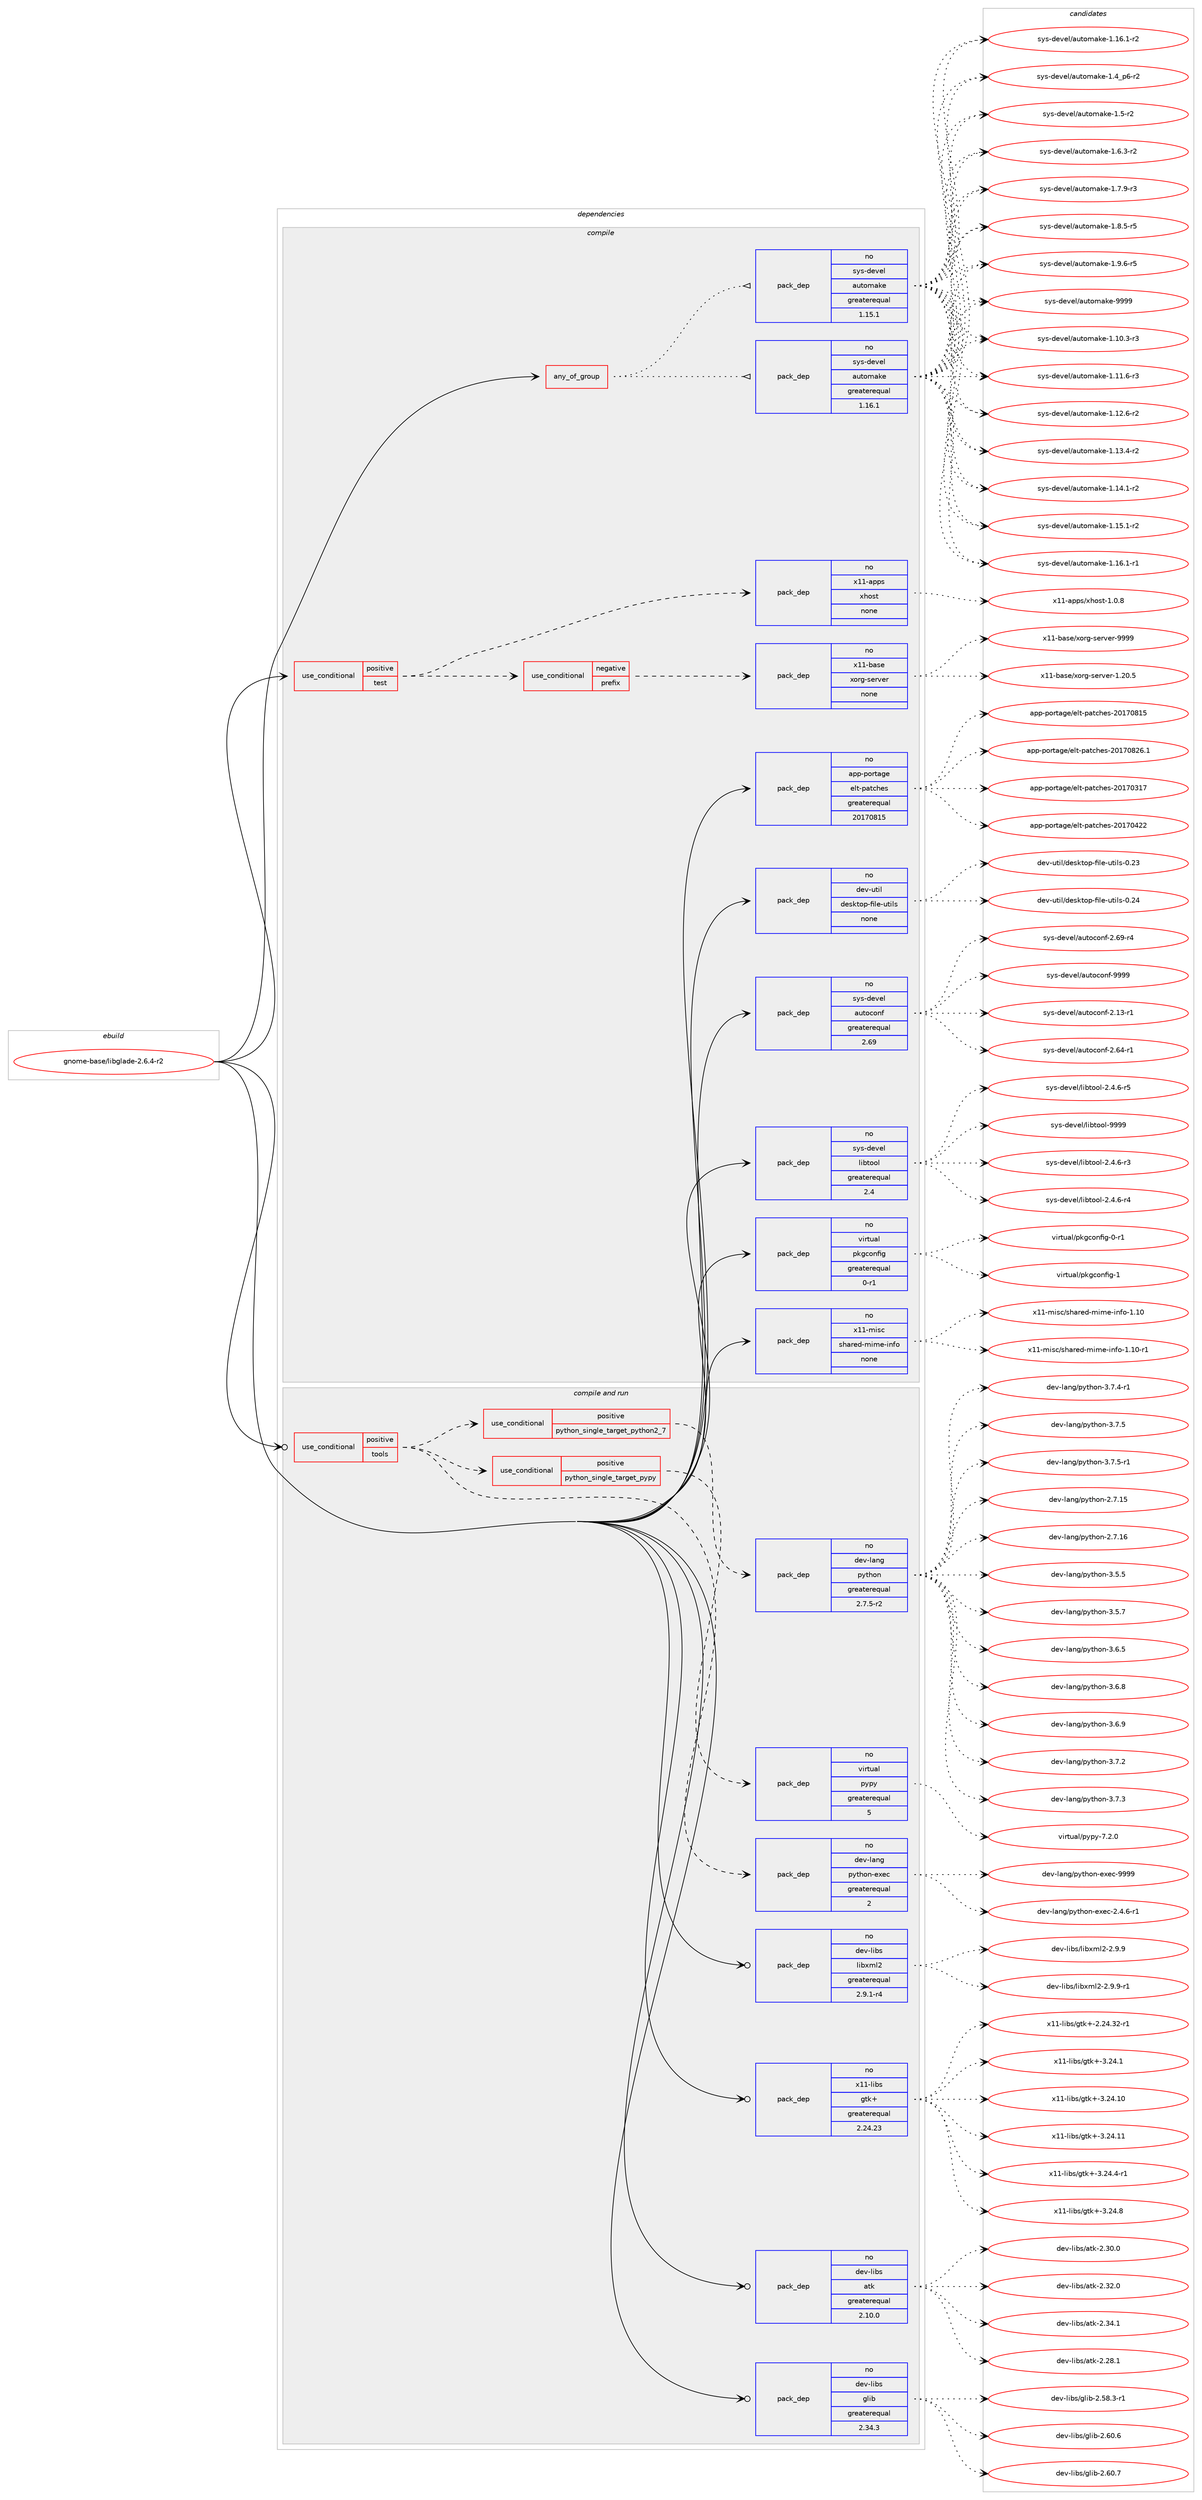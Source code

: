 digraph prolog {

# *************
# Graph options
# *************

newrank=true;
concentrate=true;
compound=true;
graph [rankdir=LR,fontname=Helvetica,fontsize=10,ranksep=1.5];#, ranksep=2.5, nodesep=0.2];
edge  [arrowhead=vee];
node  [fontname=Helvetica,fontsize=10];

# **********
# The ebuild
# **********

subgraph cluster_leftcol {
color=gray;
rank=same;
label=<<i>ebuild</i>>;
id [label="gnome-base/libglade-2.6.4-r2", color=red, width=4, href="../gnome-base/libglade-2.6.4-r2.svg"];
}

# ****************
# The dependencies
# ****************

subgraph cluster_midcol {
color=gray;
label=<<i>dependencies</i>>;
subgraph cluster_compile {
fillcolor="#eeeeee";
style=filled;
label=<<i>compile</i>>;
subgraph any12171 {
dependency746365 [label=<<TABLE BORDER="0" CELLBORDER="1" CELLSPACING="0" CELLPADDING="4"><TR><TD CELLPADDING="10">any_of_group</TD></TR></TABLE>>, shape=none, color=red];subgraph pack548113 {
dependency746366 [label=<<TABLE BORDER="0" CELLBORDER="1" CELLSPACING="0" CELLPADDING="4" WIDTH="220"><TR><TD ROWSPAN="6" CELLPADDING="30">pack_dep</TD></TR><TR><TD WIDTH="110">no</TD></TR><TR><TD>sys-devel</TD></TR><TR><TD>automake</TD></TR><TR><TD>greaterequal</TD></TR><TR><TD>1.16.1</TD></TR></TABLE>>, shape=none, color=blue];
}
dependency746365:e -> dependency746366:w [weight=20,style="dotted",arrowhead="oinv"];
subgraph pack548114 {
dependency746367 [label=<<TABLE BORDER="0" CELLBORDER="1" CELLSPACING="0" CELLPADDING="4" WIDTH="220"><TR><TD ROWSPAN="6" CELLPADDING="30">pack_dep</TD></TR><TR><TD WIDTH="110">no</TD></TR><TR><TD>sys-devel</TD></TR><TR><TD>automake</TD></TR><TR><TD>greaterequal</TD></TR><TR><TD>1.15.1</TD></TR></TABLE>>, shape=none, color=blue];
}
dependency746365:e -> dependency746367:w [weight=20,style="dotted",arrowhead="oinv"];
}
id:e -> dependency746365:w [weight=20,style="solid",arrowhead="vee"];
subgraph cond185688 {
dependency746368 [label=<<TABLE BORDER="0" CELLBORDER="1" CELLSPACING="0" CELLPADDING="4"><TR><TD ROWSPAN="3" CELLPADDING="10">use_conditional</TD></TR><TR><TD>positive</TD></TR><TR><TD>test</TD></TR></TABLE>>, shape=none, color=red];
subgraph cond185689 {
dependency746369 [label=<<TABLE BORDER="0" CELLBORDER="1" CELLSPACING="0" CELLPADDING="4"><TR><TD ROWSPAN="3" CELLPADDING="10">use_conditional</TD></TR><TR><TD>negative</TD></TR><TR><TD>prefix</TD></TR></TABLE>>, shape=none, color=red];
subgraph pack548115 {
dependency746370 [label=<<TABLE BORDER="0" CELLBORDER="1" CELLSPACING="0" CELLPADDING="4" WIDTH="220"><TR><TD ROWSPAN="6" CELLPADDING="30">pack_dep</TD></TR><TR><TD WIDTH="110">no</TD></TR><TR><TD>x11-base</TD></TR><TR><TD>xorg-server</TD></TR><TR><TD>none</TD></TR><TR><TD></TD></TR></TABLE>>, shape=none, color=blue];
}
dependency746369:e -> dependency746370:w [weight=20,style="dashed",arrowhead="vee"];
}
dependency746368:e -> dependency746369:w [weight=20,style="dashed",arrowhead="vee"];
subgraph pack548116 {
dependency746371 [label=<<TABLE BORDER="0" CELLBORDER="1" CELLSPACING="0" CELLPADDING="4" WIDTH="220"><TR><TD ROWSPAN="6" CELLPADDING="30">pack_dep</TD></TR><TR><TD WIDTH="110">no</TD></TR><TR><TD>x11-apps</TD></TR><TR><TD>xhost</TD></TR><TR><TD>none</TD></TR><TR><TD></TD></TR></TABLE>>, shape=none, color=blue];
}
dependency746368:e -> dependency746371:w [weight=20,style="dashed",arrowhead="vee"];
}
id:e -> dependency746368:w [weight=20,style="solid",arrowhead="vee"];
subgraph pack548117 {
dependency746372 [label=<<TABLE BORDER="0" CELLBORDER="1" CELLSPACING="0" CELLPADDING="4" WIDTH="220"><TR><TD ROWSPAN="6" CELLPADDING="30">pack_dep</TD></TR><TR><TD WIDTH="110">no</TD></TR><TR><TD>app-portage</TD></TR><TR><TD>elt-patches</TD></TR><TR><TD>greaterequal</TD></TR><TR><TD>20170815</TD></TR></TABLE>>, shape=none, color=blue];
}
id:e -> dependency746372:w [weight=20,style="solid",arrowhead="vee"];
subgraph pack548118 {
dependency746373 [label=<<TABLE BORDER="0" CELLBORDER="1" CELLSPACING="0" CELLPADDING="4" WIDTH="220"><TR><TD ROWSPAN="6" CELLPADDING="30">pack_dep</TD></TR><TR><TD WIDTH="110">no</TD></TR><TR><TD>dev-util</TD></TR><TR><TD>desktop-file-utils</TD></TR><TR><TD>none</TD></TR><TR><TD></TD></TR></TABLE>>, shape=none, color=blue];
}
id:e -> dependency746373:w [weight=20,style="solid",arrowhead="vee"];
subgraph pack548119 {
dependency746374 [label=<<TABLE BORDER="0" CELLBORDER="1" CELLSPACING="0" CELLPADDING="4" WIDTH="220"><TR><TD ROWSPAN="6" CELLPADDING="30">pack_dep</TD></TR><TR><TD WIDTH="110">no</TD></TR><TR><TD>sys-devel</TD></TR><TR><TD>autoconf</TD></TR><TR><TD>greaterequal</TD></TR><TR><TD>2.69</TD></TR></TABLE>>, shape=none, color=blue];
}
id:e -> dependency746374:w [weight=20,style="solid",arrowhead="vee"];
subgraph pack548120 {
dependency746375 [label=<<TABLE BORDER="0" CELLBORDER="1" CELLSPACING="0" CELLPADDING="4" WIDTH="220"><TR><TD ROWSPAN="6" CELLPADDING="30">pack_dep</TD></TR><TR><TD WIDTH="110">no</TD></TR><TR><TD>sys-devel</TD></TR><TR><TD>libtool</TD></TR><TR><TD>greaterequal</TD></TR><TR><TD>2.4</TD></TR></TABLE>>, shape=none, color=blue];
}
id:e -> dependency746375:w [weight=20,style="solid",arrowhead="vee"];
subgraph pack548121 {
dependency746376 [label=<<TABLE BORDER="0" CELLBORDER="1" CELLSPACING="0" CELLPADDING="4" WIDTH="220"><TR><TD ROWSPAN="6" CELLPADDING="30">pack_dep</TD></TR><TR><TD WIDTH="110">no</TD></TR><TR><TD>virtual</TD></TR><TR><TD>pkgconfig</TD></TR><TR><TD>greaterequal</TD></TR><TR><TD>0-r1</TD></TR></TABLE>>, shape=none, color=blue];
}
id:e -> dependency746376:w [weight=20,style="solid",arrowhead="vee"];
subgraph pack548122 {
dependency746377 [label=<<TABLE BORDER="0" CELLBORDER="1" CELLSPACING="0" CELLPADDING="4" WIDTH="220"><TR><TD ROWSPAN="6" CELLPADDING="30">pack_dep</TD></TR><TR><TD WIDTH="110">no</TD></TR><TR><TD>x11-misc</TD></TR><TR><TD>shared-mime-info</TD></TR><TR><TD>none</TD></TR><TR><TD></TD></TR></TABLE>>, shape=none, color=blue];
}
id:e -> dependency746377:w [weight=20,style="solid",arrowhead="vee"];
}
subgraph cluster_compileandrun {
fillcolor="#eeeeee";
style=filled;
label=<<i>compile and run</i>>;
subgraph cond185690 {
dependency746378 [label=<<TABLE BORDER="0" CELLBORDER="1" CELLSPACING="0" CELLPADDING="4"><TR><TD ROWSPAN="3" CELLPADDING="10">use_conditional</TD></TR><TR><TD>positive</TD></TR><TR><TD>tools</TD></TR></TABLE>>, shape=none, color=red];
subgraph cond185691 {
dependency746379 [label=<<TABLE BORDER="0" CELLBORDER="1" CELLSPACING="0" CELLPADDING="4"><TR><TD ROWSPAN="3" CELLPADDING="10">use_conditional</TD></TR><TR><TD>positive</TD></TR><TR><TD>python_single_target_pypy</TD></TR></TABLE>>, shape=none, color=red];
subgraph pack548123 {
dependency746380 [label=<<TABLE BORDER="0" CELLBORDER="1" CELLSPACING="0" CELLPADDING="4" WIDTH="220"><TR><TD ROWSPAN="6" CELLPADDING="30">pack_dep</TD></TR><TR><TD WIDTH="110">no</TD></TR><TR><TD>virtual</TD></TR><TR><TD>pypy</TD></TR><TR><TD>greaterequal</TD></TR><TR><TD>5</TD></TR></TABLE>>, shape=none, color=blue];
}
dependency746379:e -> dependency746380:w [weight=20,style="dashed",arrowhead="vee"];
}
dependency746378:e -> dependency746379:w [weight=20,style="dashed",arrowhead="vee"];
subgraph cond185692 {
dependency746381 [label=<<TABLE BORDER="0" CELLBORDER="1" CELLSPACING="0" CELLPADDING="4"><TR><TD ROWSPAN="3" CELLPADDING="10">use_conditional</TD></TR><TR><TD>positive</TD></TR><TR><TD>python_single_target_python2_7</TD></TR></TABLE>>, shape=none, color=red];
subgraph pack548124 {
dependency746382 [label=<<TABLE BORDER="0" CELLBORDER="1" CELLSPACING="0" CELLPADDING="4" WIDTH="220"><TR><TD ROWSPAN="6" CELLPADDING="30">pack_dep</TD></TR><TR><TD WIDTH="110">no</TD></TR><TR><TD>dev-lang</TD></TR><TR><TD>python</TD></TR><TR><TD>greaterequal</TD></TR><TR><TD>2.7.5-r2</TD></TR></TABLE>>, shape=none, color=blue];
}
dependency746381:e -> dependency746382:w [weight=20,style="dashed",arrowhead="vee"];
}
dependency746378:e -> dependency746381:w [weight=20,style="dashed",arrowhead="vee"];
subgraph pack548125 {
dependency746383 [label=<<TABLE BORDER="0" CELLBORDER="1" CELLSPACING="0" CELLPADDING="4" WIDTH="220"><TR><TD ROWSPAN="6" CELLPADDING="30">pack_dep</TD></TR><TR><TD WIDTH="110">no</TD></TR><TR><TD>dev-lang</TD></TR><TR><TD>python-exec</TD></TR><TR><TD>greaterequal</TD></TR><TR><TD>2</TD></TR></TABLE>>, shape=none, color=blue];
}
dependency746378:e -> dependency746383:w [weight=20,style="dashed",arrowhead="vee"];
}
id:e -> dependency746378:w [weight=20,style="solid",arrowhead="odotvee"];
subgraph pack548126 {
dependency746384 [label=<<TABLE BORDER="0" CELLBORDER="1" CELLSPACING="0" CELLPADDING="4" WIDTH="220"><TR><TD ROWSPAN="6" CELLPADDING="30">pack_dep</TD></TR><TR><TD WIDTH="110">no</TD></TR><TR><TD>dev-libs</TD></TR><TR><TD>atk</TD></TR><TR><TD>greaterequal</TD></TR><TR><TD>2.10.0</TD></TR></TABLE>>, shape=none, color=blue];
}
id:e -> dependency746384:w [weight=20,style="solid",arrowhead="odotvee"];
subgraph pack548127 {
dependency746385 [label=<<TABLE BORDER="0" CELLBORDER="1" CELLSPACING="0" CELLPADDING="4" WIDTH="220"><TR><TD ROWSPAN="6" CELLPADDING="30">pack_dep</TD></TR><TR><TD WIDTH="110">no</TD></TR><TR><TD>dev-libs</TD></TR><TR><TD>glib</TD></TR><TR><TD>greaterequal</TD></TR><TR><TD>2.34.3</TD></TR></TABLE>>, shape=none, color=blue];
}
id:e -> dependency746385:w [weight=20,style="solid",arrowhead="odotvee"];
subgraph pack548128 {
dependency746386 [label=<<TABLE BORDER="0" CELLBORDER="1" CELLSPACING="0" CELLPADDING="4" WIDTH="220"><TR><TD ROWSPAN="6" CELLPADDING="30">pack_dep</TD></TR><TR><TD WIDTH="110">no</TD></TR><TR><TD>dev-libs</TD></TR><TR><TD>libxml2</TD></TR><TR><TD>greaterequal</TD></TR><TR><TD>2.9.1-r4</TD></TR></TABLE>>, shape=none, color=blue];
}
id:e -> dependency746386:w [weight=20,style="solid",arrowhead="odotvee"];
subgraph pack548129 {
dependency746387 [label=<<TABLE BORDER="0" CELLBORDER="1" CELLSPACING="0" CELLPADDING="4" WIDTH="220"><TR><TD ROWSPAN="6" CELLPADDING="30">pack_dep</TD></TR><TR><TD WIDTH="110">no</TD></TR><TR><TD>x11-libs</TD></TR><TR><TD>gtk+</TD></TR><TR><TD>greaterequal</TD></TR><TR><TD>2.24.23</TD></TR></TABLE>>, shape=none, color=blue];
}
id:e -> dependency746387:w [weight=20,style="solid",arrowhead="odotvee"];
}
subgraph cluster_run {
fillcolor="#eeeeee";
style=filled;
label=<<i>run</i>>;
}
}

# **************
# The candidates
# **************

subgraph cluster_choices {
rank=same;
color=gray;
label=<<i>candidates</i>>;

subgraph choice548113 {
color=black;
nodesep=1;
choice11512111545100101118101108479711711611110997107101454946494846514511451 [label="sys-devel/automake-1.10.3-r3", color=red, width=4,href="../sys-devel/automake-1.10.3-r3.svg"];
choice11512111545100101118101108479711711611110997107101454946494946544511451 [label="sys-devel/automake-1.11.6-r3", color=red, width=4,href="../sys-devel/automake-1.11.6-r3.svg"];
choice11512111545100101118101108479711711611110997107101454946495046544511450 [label="sys-devel/automake-1.12.6-r2", color=red, width=4,href="../sys-devel/automake-1.12.6-r2.svg"];
choice11512111545100101118101108479711711611110997107101454946495146524511450 [label="sys-devel/automake-1.13.4-r2", color=red, width=4,href="../sys-devel/automake-1.13.4-r2.svg"];
choice11512111545100101118101108479711711611110997107101454946495246494511450 [label="sys-devel/automake-1.14.1-r2", color=red, width=4,href="../sys-devel/automake-1.14.1-r2.svg"];
choice11512111545100101118101108479711711611110997107101454946495346494511450 [label="sys-devel/automake-1.15.1-r2", color=red, width=4,href="../sys-devel/automake-1.15.1-r2.svg"];
choice11512111545100101118101108479711711611110997107101454946495446494511449 [label="sys-devel/automake-1.16.1-r1", color=red, width=4,href="../sys-devel/automake-1.16.1-r1.svg"];
choice11512111545100101118101108479711711611110997107101454946495446494511450 [label="sys-devel/automake-1.16.1-r2", color=red, width=4,href="../sys-devel/automake-1.16.1-r2.svg"];
choice115121115451001011181011084797117116111109971071014549465295112544511450 [label="sys-devel/automake-1.4_p6-r2", color=red, width=4,href="../sys-devel/automake-1.4_p6-r2.svg"];
choice11512111545100101118101108479711711611110997107101454946534511450 [label="sys-devel/automake-1.5-r2", color=red, width=4,href="../sys-devel/automake-1.5-r2.svg"];
choice115121115451001011181011084797117116111109971071014549465446514511450 [label="sys-devel/automake-1.6.3-r2", color=red, width=4,href="../sys-devel/automake-1.6.3-r2.svg"];
choice115121115451001011181011084797117116111109971071014549465546574511451 [label="sys-devel/automake-1.7.9-r3", color=red, width=4,href="../sys-devel/automake-1.7.9-r3.svg"];
choice115121115451001011181011084797117116111109971071014549465646534511453 [label="sys-devel/automake-1.8.5-r5", color=red, width=4,href="../sys-devel/automake-1.8.5-r5.svg"];
choice115121115451001011181011084797117116111109971071014549465746544511453 [label="sys-devel/automake-1.9.6-r5", color=red, width=4,href="../sys-devel/automake-1.9.6-r5.svg"];
choice115121115451001011181011084797117116111109971071014557575757 [label="sys-devel/automake-9999", color=red, width=4,href="../sys-devel/automake-9999.svg"];
dependency746366:e -> choice11512111545100101118101108479711711611110997107101454946494846514511451:w [style=dotted,weight="100"];
dependency746366:e -> choice11512111545100101118101108479711711611110997107101454946494946544511451:w [style=dotted,weight="100"];
dependency746366:e -> choice11512111545100101118101108479711711611110997107101454946495046544511450:w [style=dotted,weight="100"];
dependency746366:e -> choice11512111545100101118101108479711711611110997107101454946495146524511450:w [style=dotted,weight="100"];
dependency746366:e -> choice11512111545100101118101108479711711611110997107101454946495246494511450:w [style=dotted,weight="100"];
dependency746366:e -> choice11512111545100101118101108479711711611110997107101454946495346494511450:w [style=dotted,weight="100"];
dependency746366:e -> choice11512111545100101118101108479711711611110997107101454946495446494511449:w [style=dotted,weight="100"];
dependency746366:e -> choice11512111545100101118101108479711711611110997107101454946495446494511450:w [style=dotted,weight="100"];
dependency746366:e -> choice115121115451001011181011084797117116111109971071014549465295112544511450:w [style=dotted,weight="100"];
dependency746366:e -> choice11512111545100101118101108479711711611110997107101454946534511450:w [style=dotted,weight="100"];
dependency746366:e -> choice115121115451001011181011084797117116111109971071014549465446514511450:w [style=dotted,weight="100"];
dependency746366:e -> choice115121115451001011181011084797117116111109971071014549465546574511451:w [style=dotted,weight="100"];
dependency746366:e -> choice115121115451001011181011084797117116111109971071014549465646534511453:w [style=dotted,weight="100"];
dependency746366:e -> choice115121115451001011181011084797117116111109971071014549465746544511453:w [style=dotted,weight="100"];
dependency746366:e -> choice115121115451001011181011084797117116111109971071014557575757:w [style=dotted,weight="100"];
}
subgraph choice548114 {
color=black;
nodesep=1;
choice11512111545100101118101108479711711611110997107101454946494846514511451 [label="sys-devel/automake-1.10.3-r3", color=red, width=4,href="../sys-devel/automake-1.10.3-r3.svg"];
choice11512111545100101118101108479711711611110997107101454946494946544511451 [label="sys-devel/automake-1.11.6-r3", color=red, width=4,href="../sys-devel/automake-1.11.6-r3.svg"];
choice11512111545100101118101108479711711611110997107101454946495046544511450 [label="sys-devel/automake-1.12.6-r2", color=red, width=4,href="../sys-devel/automake-1.12.6-r2.svg"];
choice11512111545100101118101108479711711611110997107101454946495146524511450 [label="sys-devel/automake-1.13.4-r2", color=red, width=4,href="../sys-devel/automake-1.13.4-r2.svg"];
choice11512111545100101118101108479711711611110997107101454946495246494511450 [label="sys-devel/automake-1.14.1-r2", color=red, width=4,href="../sys-devel/automake-1.14.1-r2.svg"];
choice11512111545100101118101108479711711611110997107101454946495346494511450 [label="sys-devel/automake-1.15.1-r2", color=red, width=4,href="../sys-devel/automake-1.15.1-r2.svg"];
choice11512111545100101118101108479711711611110997107101454946495446494511449 [label="sys-devel/automake-1.16.1-r1", color=red, width=4,href="../sys-devel/automake-1.16.1-r1.svg"];
choice11512111545100101118101108479711711611110997107101454946495446494511450 [label="sys-devel/automake-1.16.1-r2", color=red, width=4,href="../sys-devel/automake-1.16.1-r2.svg"];
choice115121115451001011181011084797117116111109971071014549465295112544511450 [label="sys-devel/automake-1.4_p6-r2", color=red, width=4,href="../sys-devel/automake-1.4_p6-r2.svg"];
choice11512111545100101118101108479711711611110997107101454946534511450 [label="sys-devel/automake-1.5-r2", color=red, width=4,href="../sys-devel/automake-1.5-r2.svg"];
choice115121115451001011181011084797117116111109971071014549465446514511450 [label="sys-devel/automake-1.6.3-r2", color=red, width=4,href="../sys-devel/automake-1.6.3-r2.svg"];
choice115121115451001011181011084797117116111109971071014549465546574511451 [label="sys-devel/automake-1.7.9-r3", color=red, width=4,href="../sys-devel/automake-1.7.9-r3.svg"];
choice115121115451001011181011084797117116111109971071014549465646534511453 [label="sys-devel/automake-1.8.5-r5", color=red, width=4,href="../sys-devel/automake-1.8.5-r5.svg"];
choice115121115451001011181011084797117116111109971071014549465746544511453 [label="sys-devel/automake-1.9.6-r5", color=red, width=4,href="../sys-devel/automake-1.9.6-r5.svg"];
choice115121115451001011181011084797117116111109971071014557575757 [label="sys-devel/automake-9999", color=red, width=4,href="../sys-devel/automake-9999.svg"];
dependency746367:e -> choice11512111545100101118101108479711711611110997107101454946494846514511451:w [style=dotted,weight="100"];
dependency746367:e -> choice11512111545100101118101108479711711611110997107101454946494946544511451:w [style=dotted,weight="100"];
dependency746367:e -> choice11512111545100101118101108479711711611110997107101454946495046544511450:w [style=dotted,weight="100"];
dependency746367:e -> choice11512111545100101118101108479711711611110997107101454946495146524511450:w [style=dotted,weight="100"];
dependency746367:e -> choice11512111545100101118101108479711711611110997107101454946495246494511450:w [style=dotted,weight="100"];
dependency746367:e -> choice11512111545100101118101108479711711611110997107101454946495346494511450:w [style=dotted,weight="100"];
dependency746367:e -> choice11512111545100101118101108479711711611110997107101454946495446494511449:w [style=dotted,weight="100"];
dependency746367:e -> choice11512111545100101118101108479711711611110997107101454946495446494511450:w [style=dotted,weight="100"];
dependency746367:e -> choice115121115451001011181011084797117116111109971071014549465295112544511450:w [style=dotted,weight="100"];
dependency746367:e -> choice11512111545100101118101108479711711611110997107101454946534511450:w [style=dotted,weight="100"];
dependency746367:e -> choice115121115451001011181011084797117116111109971071014549465446514511450:w [style=dotted,weight="100"];
dependency746367:e -> choice115121115451001011181011084797117116111109971071014549465546574511451:w [style=dotted,weight="100"];
dependency746367:e -> choice115121115451001011181011084797117116111109971071014549465646534511453:w [style=dotted,weight="100"];
dependency746367:e -> choice115121115451001011181011084797117116111109971071014549465746544511453:w [style=dotted,weight="100"];
dependency746367:e -> choice115121115451001011181011084797117116111109971071014557575757:w [style=dotted,weight="100"];
}
subgraph choice548115 {
color=black;
nodesep=1;
choice1204949459897115101471201111141034511510111411810111445494650484653 [label="x11-base/xorg-server-1.20.5", color=red, width=4,href="../x11-base/xorg-server-1.20.5.svg"];
choice120494945989711510147120111114103451151011141181011144557575757 [label="x11-base/xorg-server-9999", color=red, width=4,href="../x11-base/xorg-server-9999.svg"];
dependency746370:e -> choice1204949459897115101471201111141034511510111411810111445494650484653:w [style=dotted,weight="100"];
dependency746370:e -> choice120494945989711510147120111114103451151011141181011144557575757:w [style=dotted,weight="100"];
}
subgraph choice548116 {
color=black;
nodesep=1;
choice1204949459711211211547120104111115116454946484656 [label="x11-apps/xhost-1.0.8", color=red, width=4,href="../x11-apps/xhost-1.0.8.svg"];
dependency746371:e -> choice1204949459711211211547120104111115116454946484656:w [style=dotted,weight="100"];
}
subgraph choice548117 {
color=black;
nodesep=1;
choice97112112451121111141169710310147101108116451129711699104101115455048495548514955 [label="app-portage/elt-patches-20170317", color=red, width=4,href="../app-portage/elt-patches-20170317.svg"];
choice97112112451121111141169710310147101108116451129711699104101115455048495548525050 [label="app-portage/elt-patches-20170422", color=red, width=4,href="../app-portage/elt-patches-20170422.svg"];
choice97112112451121111141169710310147101108116451129711699104101115455048495548564953 [label="app-portage/elt-patches-20170815", color=red, width=4,href="../app-portage/elt-patches-20170815.svg"];
choice971121124511211111411697103101471011081164511297116991041011154550484955485650544649 [label="app-portage/elt-patches-20170826.1", color=red, width=4,href="../app-portage/elt-patches-20170826.1.svg"];
dependency746372:e -> choice97112112451121111141169710310147101108116451129711699104101115455048495548514955:w [style=dotted,weight="100"];
dependency746372:e -> choice97112112451121111141169710310147101108116451129711699104101115455048495548525050:w [style=dotted,weight="100"];
dependency746372:e -> choice97112112451121111141169710310147101108116451129711699104101115455048495548564953:w [style=dotted,weight="100"];
dependency746372:e -> choice971121124511211111411697103101471011081164511297116991041011154550484955485650544649:w [style=dotted,weight="100"];
}
subgraph choice548118 {
color=black;
nodesep=1;
choice100101118451171161051084710010111510711611111245102105108101451171161051081154548465051 [label="dev-util/desktop-file-utils-0.23", color=red, width=4,href="../dev-util/desktop-file-utils-0.23.svg"];
choice100101118451171161051084710010111510711611111245102105108101451171161051081154548465052 [label="dev-util/desktop-file-utils-0.24", color=red, width=4,href="../dev-util/desktop-file-utils-0.24.svg"];
dependency746373:e -> choice100101118451171161051084710010111510711611111245102105108101451171161051081154548465051:w [style=dotted,weight="100"];
dependency746373:e -> choice100101118451171161051084710010111510711611111245102105108101451171161051081154548465052:w [style=dotted,weight="100"];
}
subgraph choice548119 {
color=black;
nodesep=1;
choice1151211154510010111810110847971171161119911111010245504649514511449 [label="sys-devel/autoconf-2.13-r1", color=red, width=4,href="../sys-devel/autoconf-2.13-r1.svg"];
choice1151211154510010111810110847971171161119911111010245504654524511449 [label="sys-devel/autoconf-2.64-r1", color=red, width=4,href="../sys-devel/autoconf-2.64-r1.svg"];
choice1151211154510010111810110847971171161119911111010245504654574511452 [label="sys-devel/autoconf-2.69-r4", color=red, width=4,href="../sys-devel/autoconf-2.69-r4.svg"];
choice115121115451001011181011084797117116111991111101024557575757 [label="sys-devel/autoconf-9999", color=red, width=4,href="../sys-devel/autoconf-9999.svg"];
dependency746374:e -> choice1151211154510010111810110847971171161119911111010245504649514511449:w [style=dotted,weight="100"];
dependency746374:e -> choice1151211154510010111810110847971171161119911111010245504654524511449:w [style=dotted,weight="100"];
dependency746374:e -> choice1151211154510010111810110847971171161119911111010245504654574511452:w [style=dotted,weight="100"];
dependency746374:e -> choice115121115451001011181011084797117116111991111101024557575757:w [style=dotted,weight="100"];
}
subgraph choice548120 {
color=black;
nodesep=1;
choice1151211154510010111810110847108105981161111111084550465246544511451 [label="sys-devel/libtool-2.4.6-r3", color=red, width=4,href="../sys-devel/libtool-2.4.6-r3.svg"];
choice1151211154510010111810110847108105981161111111084550465246544511452 [label="sys-devel/libtool-2.4.6-r4", color=red, width=4,href="../sys-devel/libtool-2.4.6-r4.svg"];
choice1151211154510010111810110847108105981161111111084550465246544511453 [label="sys-devel/libtool-2.4.6-r5", color=red, width=4,href="../sys-devel/libtool-2.4.6-r5.svg"];
choice1151211154510010111810110847108105981161111111084557575757 [label="sys-devel/libtool-9999", color=red, width=4,href="../sys-devel/libtool-9999.svg"];
dependency746375:e -> choice1151211154510010111810110847108105981161111111084550465246544511451:w [style=dotted,weight="100"];
dependency746375:e -> choice1151211154510010111810110847108105981161111111084550465246544511452:w [style=dotted,weight="100"];
dependency746375:e -> choice1151211154510010111810110847108105981161111111084550465246544511453:w [style=dotted,weight="100"];
dependency746375:e -> choice1151211154510010111810110847108105981161111111084557575757:w [style=dotted,weight="100"];
}
subgraph choice548121 {
color=black;
nodesep=1;
choice11810511411611797108471121071039911111010210510345484511449 [label="virtual/pkgconfig-0-r1", color=red, width=4,href="../virtual/pkgconfig-0-r1.svg"];
choice1181051141161179710847112107103991111101021051034549 [label="virtual/pkgconfig-1", color=red, width=4,href="../virtual/pkgconfig-1.svg"];
dependency746376:e -> choice11810511411611797108471121071039911111010210510345484511449:w [style=dotted,weight="100"];
dependency746376:e -> choice1181051141161179710847112107103991111101021051034549:w [style=dotted,weight="100"];
}
subgraph choice548122 {
color=black;
nodesep=1;
choice12049494510910511599471151049711410110045109105109101451051101021114549464948 [label="x11-misc/shared-mime-info-1.10", color=red, width=4,href="../x11-misc/shared-mime-info-1.10.svg"];
choice120494945109105115994711510497114101100451091051091014510511010211145494649484511449 [label="x11-misc/shared-mime-info-1.10-r1", color=red, width=4,href="../x11-misc/shared-mime-info-1.10-r1.svg"];
dependency746377:e -> choice12049494510910511599471151049711410110045109105109101451051101021114549464948:w [style=dotted,weight="100"];
dependency746377:e -> choice120494945109105115994711510497114101100451091051091014510511010211145494649484511449:w [style=dotted,weight="100"];
}
subgraph choice548123 {
color=black;
nodesep=1;
choice1181051141161179710847112121112121455546504648 [label="virtual/pypy-7.2.0", color=red, width=4,href="../virtual/pypy-7.2.0.svg"];
dependency746380:e -> choice1181051141161179710847112121112121455546504648:w [style=dotted,weight="100"];
}
subgraph choice548124 {
color=black;
nodesep=1;
choice10010111845108971101034711212111610411111045504655464953 [label="dev-lang/python-2.7.15", color=red, width=4,href="../dev-lang/python-2.7.15.svg"];
choice10010111845108971101034711212111610411111045504655464954 [label="dev-lang/python-2.7.16", color=red, width=4,href="../dev-lang/python-2.7.16.svg"];
choice100101118451089711010347112121116104111110455146534653 [label="dev-lang/python-3.5.5", color=red, width=4,href="../dev-lang/python-3.5.5.svg"];
choice100101118451089711010347112121116104111110455146534655 [label="dev-lang/python-3.5.7", color=red, width=4,href="../dev-lang/python-3.5.7.svg"];
choice100101118451089711010347112121116104111110455146544653 [label="dev-lang/python-3.6.5", color=red, width=4,href="../dev-lang/python-3.6.5.svg"];
choice100101118451089711010347112121116104111110455146544656 [label="dev-lang/python-3.6.8", color=red, width=4,href="../dev-lang/python-3.6.8.svg"];
choice100101118451089711010347112121116104111110455146544657 [label="dev-lang/python-3.6.9", color=red, width=4,href="../dev-lang/python-3.6.9.svg"];
choice100101118451089711010347112121116104111110455146554650 [label="dev-lang/python-3.7.2", color=red, width=4,href="../dev-lang/python-3.7.2.svg"];
choice100101118451089711010347112121116104111110455146554651 [label="dev-lang/python-3.7.3", color=red, width=4,href="../dev-lang/python-3.7.3.svg"];
choice1001011184510897110103471121211161041111104551465546524511449 [label="dev-lang/python-3.7.4-r1", color=red, width=4,href="../dev-lang/python-3.7.4-r1.svg"];
choice100101118451089711010347112121116104111110455146554653 [label="dev-lang/python-3.7.5", color=red, width=4,href="../dev-lang/python-3.7.5.svg"];
choice1001011184510897110103471121211161041111104551465546534511449 [label="dev-lang/python-3.7.5-r1", color=red, width=4,href="../dev-lang/python-3.7.5-r1.svg"];
dependency746382:e -> choice10010111845108971101034711212111610411111045504655464953:w [style=dotted,weight="100"];
dependency746382:e -> choice10010111845108971101034711212111610411111045504655464954:w [style=dotted,weight="100"];
dependency746382:e -> choice100101118451089711010347112121116104111110455146534653:w [style=dotted,weight="100"];
dependency746382:e -> choice100101118451089711010347112121116104111110455146534655:w [style=dotted,weight="100"];
dependency746382:e -> choice100101118451089711010347112121116104111110455146544653:w [style=dotted,weight="100"];
dependency746382:e -> choice100101118451089711010347112121116104111110455146544656:w [style=dotted,weight="100"];
dependency746382:e -> choice100101118451089711010347112121116104111110455146544657:w [style=dotted,weight="100"];
dependency746382:e -> choice100101118451089711010347112121116104111110455146554650:w [style=dotted,weight="100"];
dependency746382:e -> choice100101118451089711010347112121116104111110455146554651:w [style=dotted,weight="100"];
dependency746382:e -> choice1001011184510897110103471121211161041111104551465546524511449:w [style=dotted,weight="100"];
dependency746382:e -> choice100101118451089711010347112121116104111110455146554653:w [style=dotted,weight="100"];
dependency746382:e -> choice1001011184510897110103471121211161041111104551465546534511449:w [style=dotted,weight="100"];
}
subgraph choice548125 {
color=black;
nodesep=1;
choice10010111845108971101034711212111610411111045101120101994550465246544511449 [label="dev-lang/python-exec-2.4.6-r1", color=red, width=4,href="../dev-lang/python-exec-2.4.6-r1.svg"];
choice10010111845108971101034711212111610411111045101120101994557575757 [label="dev-lang/python-exec-9999", color=red, width=4,href="../dev-lang/python-exec-9999.svg"];
dependency746383:e -> choice10010111845108971101034711212111610411111045101120101994550465246544511449:w [style=dotted,weight="100"];
dependency746383:e -> choice10010111845108971101034711212111610411111045101120101994557575757:w [style=dotted,weight="100"];
}
subgraph choice548126 {
color=black;
nodesep=1;
choice1001011184510810598115479711610745504650564649 [label="dev-libs/atk-2.28.1", color=red, width=4,href="../dev-libs/atk-2.28.1.svg"];
choice1001011184510810598115479711610745504651484648 [label="dev-libs/atk-2.30.0", color=red, width=4,href="../dev-libs/atk-2.30.0.svg"];
choice1001011184510810598115479711610745504651504648 [label="dev-libs/atk-2.32.0", color=red, width=4,href="../dev-libs/atk-2.32.0.svg"];
choice1001011184510810598115479711610745504651524649 [label="dev-libs/atk-2.34.1", color=red, width=4,href="../dev-libs/atk-2.34.1.svg"];
dependency746384:e -> choice1001011184510810598115479711610745504650564649:w [style=dotted,weight="100"];
dependency746384:e -> choice1001011184510810598115479711610745504651484648:w [style=dotted,weight="100"];
dependency746384:e -> choice1001011184510810598115479711610745504651504648:w [style=dotted,weight="100"];
dependency746384:e -> choice1001011184510810598115479711610745504651524649:w [style=dotted,weight="100"];
}
subgraph choice548127 {
color=black;
nodesep=1;
choice10010111845108105981154710310810598455046535646514511449 [label="dev-libs/glib-2.58.3-r1", color=red, width=4,href="../dev-libs/glib-2.58.3-r1.svg"];
choice1001011184510810598115471031081059845504654484654 [label="dev-libs/glib-2.60.6", color=red, width=4,href="../dev-libs/glib-2.60.6.svg"];
choice1001011184510810598115471031081059845504654484655 [label="dev-libs/glib-2.60.7", color=red, width=4,href="../dev-libs/glib-2.60.7.svg"];
dependency746385:e -> choice10010111845108105981154710310810598455046535646514511449:w [style=dotted,weight="100"];
dependency746385:e -> choice1001011184510810598115471031081059845504654484654:w [style=dotted,weight="100"];
dependency746385:e -> choice1001011184510810598115471031081059845504654484655:w [style=dotted,weight="100"];
}
subgraph choice548128 {
color=black;
nodesep=1;
choice1001011184510810598115471081059812010910850455046574657 [label="dev-libs/libxml2-2.9.9", color=red, width=4,href="../dev-libs/libxml2-2.9.9.svg"];
choice10010111845108105981154710810598120109108504550465746574511449 [label="dev-libs/libxml2-2.9.9-r1", color=red, width=4,href="../dev-libs/libxml2-2.9.9-r1.svg"];
dependency746386:e -> choice1001011184510810598115471081059812010910850455046574657:w [style=dotted,weight="100"];
dependency746386:e -> choice10010111845108105981154710810598120109108504550465746574511449:w [style=dotted,weight="100"];
}
subgraph choice548129 {
color=black;
nodesep=1;
choice12049494510810598115471031161074345504650524651504511449 [label="x11-libs/gtk+-2.24.32-r1", color=red, width=4,href="../x11-libs/gtk+-2.24.32-r1.svg"];
choice12049494510810598115471031161074345514650524649 [label="x11-libs/gtk+-3.24.1", color=red, width=4,href="../x11-libs/gtk+-3.24.1.svg"];
choice1204949451081059811547103116107434551465052464948 [label="x11-libs/gtk+-3.24.10", color=red, width=4,href="../x11-libs/gtk+-3.24.10.svg"];
choice1204949451081059811547103116107434551465052464949 [label="x11-libs/gtk+-3.24.11", color=red, width=4,href="../x11-libs/gtk+-3.24.11.svg"];
choice120494945108105981154710311610743455146505246524511449 [label="x11-libs/gtk+-3.24.4-r1", color=red, width=4,href="../x11-libs/gtk+-3.24.4-r1.svg"];
choice12049494510810598115471031161074345514650524656 [label="x11-libs/gtk+-3.24.8", color=red, width=4,href="../x11-libs/gtk+-3.24.8.svg"];
dependency746387:e -> choice12049494510810598115471031161074345504650524651504511449:w [style=dotted,weight="100"];
dependency746387:e -> choice12049494510810598115471031161074345514650524649:w [style=dotted,weight="100"];
dependency746387:e -> choice1204949451081059811547103116107434551465052464948:w [style=dotted,weight="100"];
dependency746387:e -> choice1204949451081059811547103116107434551465052464949:w [style=dotted,weight="100"];
dependency746387:e -> choice120494945108105981154710311610743455146505246524511449:w [style=dotted,weight="100"];
dependency746387:e -> choice12049494510810598115471031161074345514650524656:w [style=dotted,weight="100"];
}
}

}
